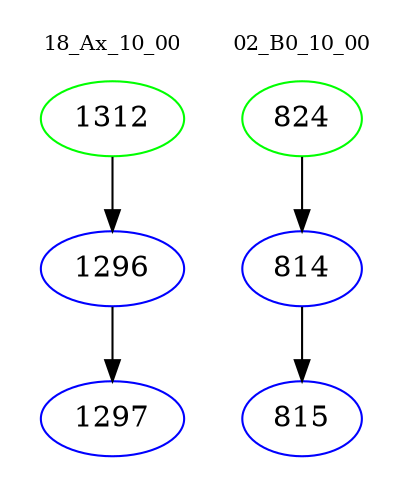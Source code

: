 digraph{
subgraph cluster_0 {
color = white
label = "18_Ax_10_00";
fontsize=10;
T0_1312 [label="1312", color="green"]
T0_1312 -> T0_1296 [color="black"]
T0_1296 [label="1296", color="blue"]
T0_1296 -> T0_1297 [color="black"]
T0_1297 [label="1297", color="blue"]
}
subgraph cluster_1 {
color = white
label = "02_B0_10_00";
fontsize=10;
T1_824 [label="824", color="green"]
T1_824 -> T1_814 [color="black"]
T1_814 [label="814", color="blue"]
T1_814 -> T1_815 [color="black"]
T1_815 [label="815", color="blue"]
}
}
